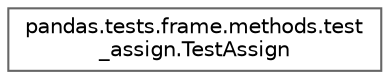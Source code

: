 digraph "Graphical Class Hierarchy"
{
 // LATEX_PDF_SIZE
  bgcolor="transparent";
  edge [fontname=Helvetica,fontsize=10,labelfontname=Helvetica,labelfontsize=10];
  node [fontname=Helvetica,fontsize=10,shape=box,height=0.2,width=0.4];
  rankdir="LR";
  Node0 [id="Node000000",label="pandas.tests.frame.methods.test\l_assign.TestAssign",height=0.2,width=0.4,color="grey40", fillcolor="white", style="filled",URL="$d8/db6/classpandas_1_1tests_1_1frame_1_1methods_1_1test__assign_1_1TestAssign.html",tooltip=" "];
}
